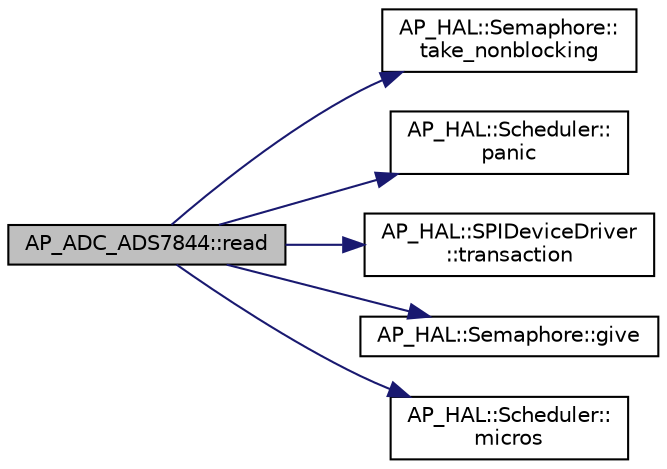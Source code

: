 digraph "AP_ADC_ADS7844::read"
{
 // INTERACTIVE_SVG=YES
  edge [fontname="Helvetica",fontsize="10",labelfontname="Helvetica",labelfontsize="10"];
  node [fontname="Helvetica",fontsize="10",shape=record];
  rankdir="LR";
  Node1 [label="AP_ADC_ADS7844::read",height=0.2,width=0.4,color="black", fillcolor="grey75", style="filled", fontcolor="black"];
  Node1 -> Node2 [color="midnightblue",fontsize="10",style="solid",fontname="Helvetica"];
  Node2 [label="AP_HAL::Semaphore::\ltake_nonblocking",height=0.2,width=0.4,color="black", fillcolor="white", style="filled",URL="$classAP__HAL_1_1Semaphore.html#a266e91db5eecb64d8b934d09f5e972cf"];
  Node1 -> Node3 [color="midnightblue",fontsize="10",style="solid",fontname="Helvetica"];
  Node3 [label="AP_HAL::Scheduler::\lpanic",height=0.2,width=0.4,color="black", fillcolor="white", style="filled",URL="$classAP__HAL_1_1Scheduler.html#ac08c02070405b6cc1d7241025acb5101"];
  Node1 -> Node4 [color="midnightblue",fontsize="10",style="solid",fontname="Helvetica"];
  Node4 [label="AP_HAL::SPIDeviceDriver\l::transaction",height=0.2,width=0.4,color="black", fillcolor="white", style="filled",URL="$classAP__HAL_1_1SPIDeviceDriver.html#acb3739821064a2bebc3015b817978724"];
  Node1 -> Node5 [color="midnightblue",fontsize="10",style="solid",fontname="Helvetica"];
  Node5 [label="AP_HAL::Semaphore::give",height=0.2,width=0.4,color="black", fillcolor="white", style="filled",URL="$classAP__HAL_1_1Semaphore.html#afcdbf03d5bea9d83037acc93bfaea7ce"];
  Node1 -> Node6 [color="midnightblue",fontsize="10",style="solid",fontname="Helvetica"];
  Node6 [label="AP_HAL::Scheduler::\lmicros",height=0.2,width=0.4,color="black", fillcolor="white", style="filled",URL="$classAP__HAL_1_1Scheduler.html#add46d722bfb08a16f220e63591654e46"];
}

